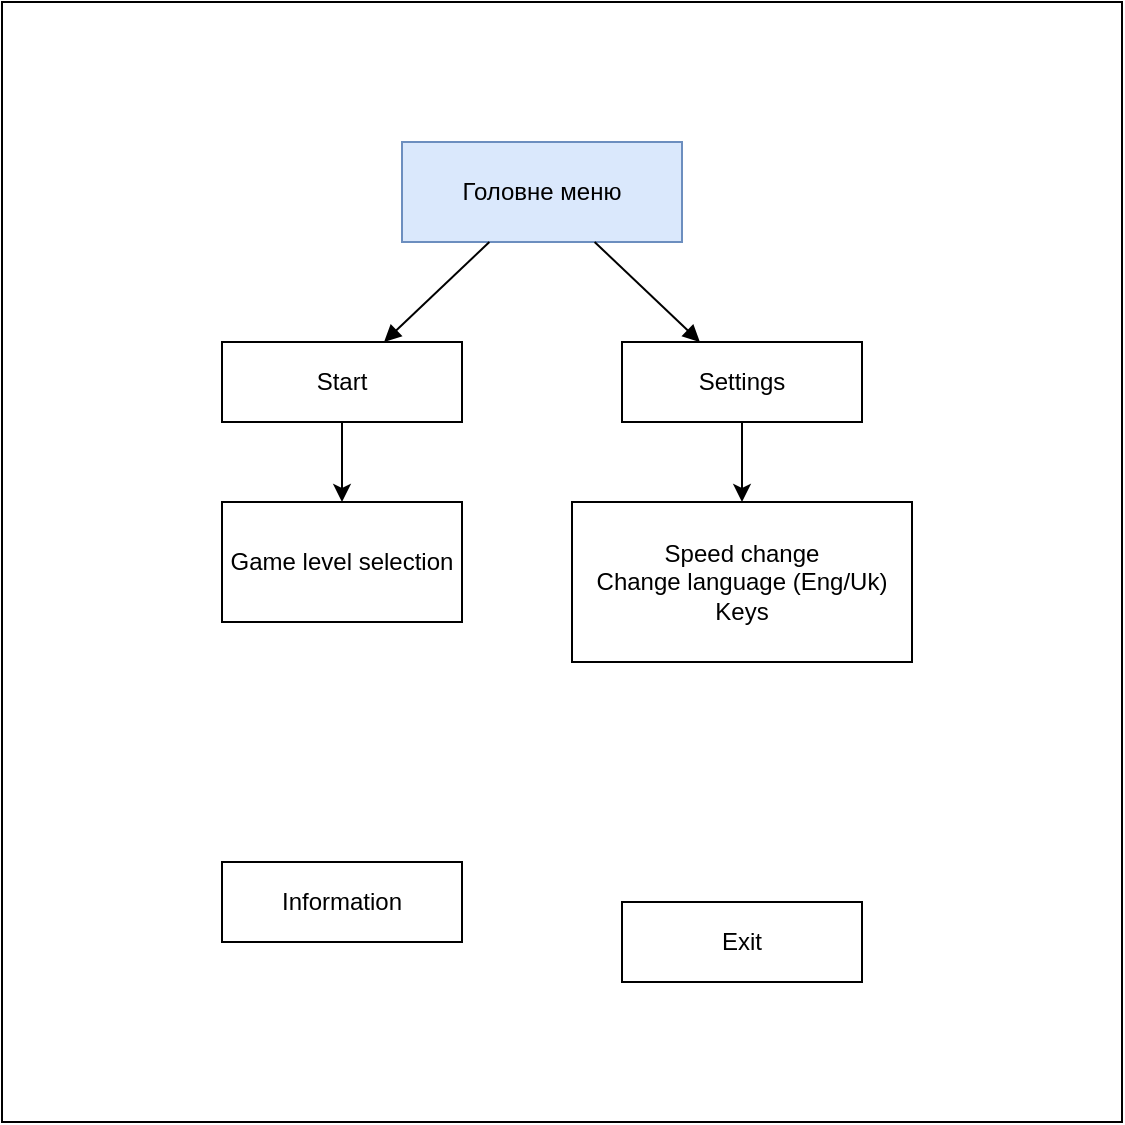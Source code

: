 <mxfile version="26.2.14">
  <diagram name="Snake Game Menu" id="Rcq_5OWtJGF-O5VeDrFh">
    <mxGraphModel dx="1253" dy="556" grid="1" gridSize="10" guides="1" tooltips="1" connect="1" arrows="1" fold="1" page="1" pageScale="1" pageWidth="5000" pageHeight="4000" math="0" shadow="0">
      <root>
        <mxCell id="0" />
        <mxCell id="1" parent="0" />
        <mxCell id="w64jSwDx9u7Y-4E-427n-12" value="" style="whiteSpace=wrap;html=1;aspect=fixed;" vertex="1" parent="1">
          <mxGeometry x="290" y="70" width="560" height="560" as="geometry" />
        </mxCell>
        <mxCell id="w64jSwDx9u7Y-4E-427n-2" value="Головне меню" style="shape=rectangle;whiteSpace=wrap;html=1;fillColor=#DAE8FC;strokeColor=#6C8EBF;" vertex="1" parent="1">
          <mxGeometry x="490" y="140" width="140" height="50" as="geometry" />
        </mxCell>
        <mxCell id="w64jSwDx9u7Y-4E-427n-18" style="edgeStyle=orthogonalEdgeStyle;rounded=0;orthogonalLoop=1;jettySize=auto;html=1;entryX=0.5;entryY=0;entryDx=0;entryDy=0;" edge="1" parent="1" source="w64jSwDx9u7Y-4E-427n-3" target="w64jSwDx9u7Y-4E-427n-16">
          <mxGeometry relative="1" as="geometry" />
        </mxCell>
        <mxCell id="w64jSwDx9u7Y-4E-427n-3" value="Start" style="shape=rectangle;whiteSpace=wrap;html=1;fillColor=#FFFFFF;strokeColor=#000000;" vertex="1" parent="1">
          <mxGeometry x="400" y="240" width="120" height="40" as="geometry" />
        </mxCell>
        <mxCell id="w64jSwDx9u7Y-4E-427n-19" style="edgeStyle=orthogonalEdgeStyle;rounded=0;orthogonalLoop=1;jettySize=auto;html=1;" edge="1" parent="1" source="w64jSwDx9u7Y-4E-427n-4" target="w64jSwDx9u7Y-4E-427n-15">
          <mxGeometry relative="1" as="geometry" />
        </mxCell>
        <mxCell id="w64jSwDx9u7Y-4E-427n-4" value="Settings" style="shape=rectangle;whiteSpace=wrap;html=1;fillColor=#FFFFFF;strokeColor=#000000;" vertex="1" parent="1">
          <mxGeometry x="600" y="240" width="120" height="40" as="geometry" />
        </mxCell>
        <mxCell id="w64jSwDx9u7Y-4E-427n-5" value="Information" style="shape=rectangle;whiteSpace=wrap;html=1;fillColor=#FFFFFF;strokeColor=#000000;" vertex="1" parent="1">
          <mxGeometry x="400" y="500" width="120" height="40" as="geometry" />
        </mxCell>
        <mxCell id="w64jSwDx9u7Y-4E-427n-6" value="Exit" style="shape=rectangle;whiteSpace=wrap;html=1;fillColor=#FFFFFF;strokeColor=#000000;" vertex="1" parent="1">
          <mxGeometry x="600" y="520" width="120" height="40" as="geometry" />
        </mxCell>
        <mxCell id="w64jSwDx9u7Y-4E-427n-7" style="endArrow=block;html=1;" edge="1" parent="1" source="w64jSwDx9u7Y-4E-427n-2" target="w64jSwDx9u7Y-4E-427n-3">
          <mxGeometry relative="1" as="geometry" />
        </mxCell>
        <mxCell id="w64jSwDx9u7Y-4E-427n-8" style="endArrow=block;html=1;" edge="1" parent="1" source="w64jSwDx9u7Y-4E-427n-2" target="w64jSwDx9u7Y-4E-427n-4">
          <mxGeometry relative="1" as="geometry" />
        </mxCell>
        <mxCell id="w64jSwDx9u7Y-4E-427n-15" value="&lt;font face=&quot;Helvetica&quot;&gt;Speed change&lt;br&gt;Change language (Eng/Uk)&lt;br&gt;Keys&lt;/font&gt;" style="rounded=0;whiteSpace=wrap;html=1;align=center;" vertex="1" parent="1">
          <mxGeometry x="575" y="320" width="170" height="80" as="geometry" />
        </mxCell>
        <mxCell id="w64jSwDx9u7Y-4E-427n-16" value="Game level selection" style="rounded=0;whiteSpace=wrap;html=1;" vertex="1" parent="1">
          <mxGeometry x="400" y="320" width="120" height="60" as="geometry" />
        </mxCell>
      </root>
    </mxGraphModel>
  </diagram>
</mxfile>
